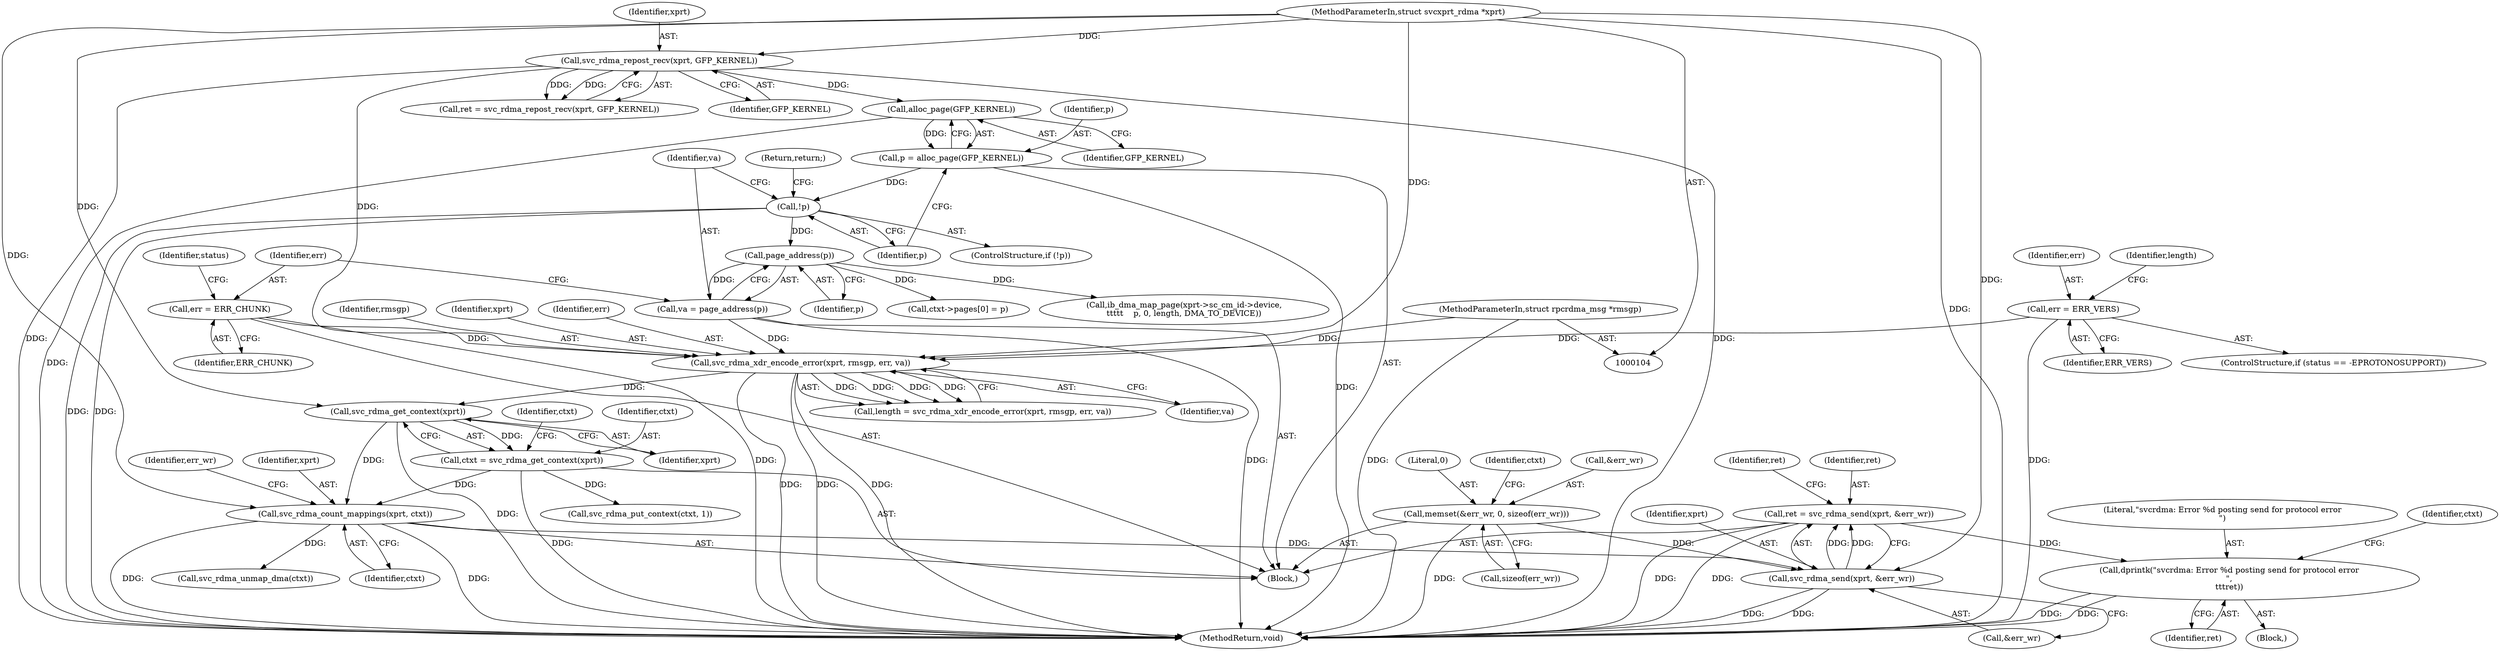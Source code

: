 digraph "1_linux_c70422f760c120480fee4de6c38804c72aa26bc1_39@API" {
"1000282" [label="(Call,ret = svc_rdma_send(xprt, &err_wr))"];
"1000284" [label="(Call,svc_rdma_send(xprt, &err_wr))"];
"1000236" [label="(Call,svc_rdma_count_mappings(xprt, ctxt))"];
"1000156" [label="(Call,svc_rdma_get_context(xprt))"];
"1000149" [label="(Call,svc_rdma_xdr_encode_error(xprt, rmsgp, err, va))"];
"1000118" [label="(Call,svc_rdma_repost_recv(xprt, GFP_KERNEL))"];
"1000105" [label="(MethodParameterIn,struct svcxprt_rdma *xprt)"];
"1000106" [label="(MethodParameterIn,struct rpcrdma_msg *rmsgp)"];
"1000144" [label="(Call,err = ERR_VERS)"];
"1000136" [label="(Call,err = ERR_CHUNK)"];
"1000132" [label="(Call,va = page_address(p))"];
"1000134" [label="(Call,page_address(p))"];
"1000129" [label="(Call,!p)"];
"1000124" [label="(Call,p = alloc_page(GFP_KERNEL))"];
"1000126" [label="(Call,alloc_page(GFP_KERNEL))"];
"1000154" [label="(Call,ctxt = svc_rdma_get_context(xprt))"];
"1000239" [label="(Call,memset(&err_wr, 0, sizeof(err_wr)))"];
"1000291" [label="(Call,dprintk(\"svcrdma: Error %d posting send for protocol error\n\",\n\t\t\tret))"];
"1000238" [label="(Identifier,ctxt)"];
"1000118" [label="(Call,svc_rdma_repost_recv(xprt, GFP_KERNEL))"];
"1000125" [label="(Identifier,p)"];
"1000138" [label="(Identifier,ERR_CHUNK)"];
"1000239" [label="(Call,memset(&err_wr, 0, sizeof(err_wr)))"];
"1000160" [label="(Identifier,ctxt)"];
"1000284" [label="(Call,svc_rdma_send(xprt, &err_wr))"];
"1000149" [label="(Call,svc_rdma_xdr_encode_error(xprt, rmsgp, err, va))"];
"1000155" [label="(Identifier,ctxt)"];
"1000153" [label="(Identifier,va)"];
"1000286" [label="(Call,&err_wr)"];
"1000141" [label="(Identifier,status)"];
"1000291" [label="(Call,dprintk(\"svcrdma: Error %d posting send for protocol error\n\",\n\t\t\tret))"];
"1000289" [label="(Identifier,ret)"];
"1000236" [label="(Call,svc_rdma_count_mappings(xprt, ctxt))"];
"1000156" [label="(Call,svc_rdma_get_context(xprt))"];
"1000157" [label="(Identifier,xprt)"];
"1000146" [label="(Identifier,ERR_VERS)"];
"1000127" [label="(Identifier,GFP_KERNEL)"];
"1000150" [label="(Identifier,xprt)"];
"1000144" [label="(Call,err = ERR_VERS)"];
"1000136" [label="(Call,err = ERR_CHUNK)"];
"1000293" [label="(Identifier,ret)"];
"1000145" [label="(Identifier,err)"];
"1000152" [label="(Identifier,err)"];
"1000248" [label="(Identifier,ctxt)"];
"1000154" [label="(Call,ctxt = svc_rdma_get_context(xprt))"];
"1000106" [label="(MethodParameterIn,struct rpcrdma_msg *rmsgp)"];
"1000241" [label="(Identifier,err_wr)"];
"1000205" [label="(Call,ib_dma_map_page(xprt->sc_cm_id->device,\n\t\t\t\t\t    p, 0, length, DMA_TO_DEVICE))"];
"1000151" [label="(Identifier,rmsgp)"];
"1000240" [label="(Call,&err_wr)"];
"1000129" [label="(Call,!p)"];
"1000292" [label="(Literal,\"svcrdma: Error %d posting send for protocol error\n\")"];
"1000295" [label="(Identifier,ctxt)"];
"1000126" [label="(Call,alloc_page(GFP_KERNEL))"];
"1000119" [label="(Identifier,xprt)"];
"1000124" [label="(Call,p = alloc_page(GFP_KERNEL))"];
"1000148" [label="(Identifier,length)"];
"1000147" [label="(Call,length = svc_rdma_xdr_encode_error(xprt, rmsgp, err, va))"];
"1000299" [label="(MethodReturn,void)"];
"1000120" [label="(Identifier,GFP_KERNEL)"];
"1000130" [label="(Identifier,p)"];
"1000108" [label="(Block,)"];
"1000131" [label="(Return,return;)"];
"1000237" [label="(Identifier,xprt)"];
"1000134" [label="(Call,page_address(p))"];
"1000242" [label="(Literal,0)"];
"1000283" [label="(Identifier,ret)"];
"1000132" [label="(Call,va = page_address(p))"];
"1000282" [label="(Call,ret = svc_rdma_send(xprt, &err_wr))"];
"1000116" [label="(Call,ret = svc_rdma_repost_recv(xprt, GFP_KERNEL))"];
"1000294" [label="(Call,svc_rdma_unmap_dma(ctxt))"];
"1000285" [label="(Identifier,xprt)"];
"1000139" [label="(ControlStructure,if (status == -EPROTONOSUPPORT))"];
"1000133" [label="(Identifier,va)"];
"1000135" [label="(Identifier,p)"];
"1000128" [label="(ControlStructure,if (!p))"];
"1000243" [label="(Call,sizeof(err_wr))"];
"1000168" [label="(Call,ctxt->pages[0] = p)"];
"1000290" [label="(Block,)"];
"1000105" [label="(MethodParameterIn,struct svcxprt_rdma *xprt)"];
"1000137" [label="(Identifier,err)"];
"1000232" [label="(Call,svc_rdma_put_context(ctxt, 1))"];
"1000282" -> "1000108"  [label="AST: "];
"1000282" -> "1000284"  [label="CFG: "];
"1000283" -> "1000282"  [label="AST: "];
"1000284" -> "1000282"  [label="AST: "];
"1000289" -> "1000282"  [label="CFG: "];
"1000282" -> "1000299"  [label="DDG: "];
"1000282" -> "1000299"  [label="DDG: "];
"1000284" -> "1000282"  [label="DDG: "];
"1000284" -> "1000282"  [label="DDG: "];
"1000282" -> "1000291"  [label="DDG: "];
"1000284" -> "1000286"  [label="CFG: "];
"1000285" -> "1000284"  [label="AST: "];
"1000286" -> "1000284"  [label="AST: "];
"1000284" -> "1000299"  [label="DDG: "];
"1000284" -> "1000299"  [label="DDG: "];
"1000236" -> "1000284"  [label="DDG: "];
"1000105" -> "1000284"  [label="DDG: "];
"1000239" -> "1000284"  [label="DDG: "];
"1000236" -> "1000108"  [label="AST: "];
"1000236" -> "1000238"  [label="CFG: "];
"1000237" -> "1000236"  [label="AST: "];
"1000238" -> "1000236"  [label="AST: "];
"1000241" -> "1000236"  [label="CFG: "];
"1000236" -> "1000299"  [label="DDG: "];
"1000236" -> "1000299"  [label="DDG: "];
"1000156" -> "1000236"  [label="DDG: "];
"1000105" -> "1000236"  [label="DDG: "];
"1000154" -> "1000236"  [label="DDG: "];
"1000236" -> "1000294"  [label="DDG: "];
"1000156" -> "1000154"  [label="AST: "];
"1000156" -> "1000157"  [label="CFG: "];
"1000157" -> "1000156"  [label="AST: "];
"1000154" -> "1000156"  [label="CFG: "];
"1000156" -> "1000299"  [label="DDG: "];
"1000156" -> "1000154"  [label="DDG: "];
"1000149" -> "1000156"  [label="DDG: "];
"1000105" -> "1000156"  [label="DDG: "];
"1000149" -> "1000147"  [label="AST: "];
"1000149" -> "1000153"  [label="CFG: "];
"1000150" -> "1000149"  [label="AST: "];
"1000151" -> "1000149"  [label="AST: "];
"1000152" -> "1000149"  [label="AST: "];
"1000153" -> "1000149"  [label="AST: "];
"1000147" -> "1000149"  [label="CFG: "];
"1000149" -> "1000299"  [label="DDG: "];
"1000149" -> "1000299"  [label="DDG: "];
"1000149" -> "1000299"  [label="DDG: "];
"1000149" -> "1000147"  [label="DDG: "];
"1000149" -> "1000147"  [label="DDG: "];
"1000149" -> "1000147"  [label="DDG: "];
"1000149" -> "1000147"  [label="DDG: "];
"1000118" -> "1000149"  [label="DDG: "];
"1000105" -> "1000149"  [label="DDG: "];
"1000106" -> "1000149"  [label="DDG: "];
"1000144" -> "1000149"  [label="DDG: "];
"1000136" -> "1000149"  [label="DDG: "];
"1000132" -> "1000149"  [label="DDG: "];
"1000118" -> "1000116"  [label="AST: "];
"1000118" -> "1000120"  [label="CFG: "];
"1000119" -> "1000118"  [label="AST: "];
"1000120" -> "1000118"  [label="AST: "];
"1000116" -> "1000118"  [label="CFG: "];
"1000118" -> "1000299"  [label="DDG: "];
"1000118" -> "1000299"  [label="DDG: "];
"1000118" -> "1000116"  [label="DDG: "];
"1000118" -> "1000116"  [label="DDG: "];
"1000105" -> "1000118"  [label="DDG: "];
"1000118" -> "1000126"  [label="DDG: "];
"1000105" -> "1000104"  [label="AST: "];
"1000105" -> "1000299"  [label="DDG: "];
"1000106" -> "1000104"  [label="AST: "];
"1000106" -> "1000299"  [label="DDG: "];
"1000144" -> "1000139"  [label="AST: "];
"1000144" -> "1000146"  [label="CFG: "];
"1000145" -> "1000144"  [label="AST: "];
"1000146" -> "1000144"  [label="AST: "];
"1000148" -> "1000144"  [label="CFG: "];
"1000144" -> "1000299"  [label="DDG: "];
"1000136" -> "1000108"  [label="AST: "];
"1000136" -> "1000138"  [label="CFG: "];
"1000137" -> "1000136"  [label="AST: "];
"1000138" -> "1000136"  [label="AST: "];
"1000141" -> "1000136"  [label="CFG: "];
"1000136" -> "1000299"  [label="DDG: "];
"1000132" -> "1000108"  [label="AST: "];
"1000132" -> "1000134"  [label="CFG: "];
"1000133" -> "1000132"  [label="AST: "];
"1000134" -> "1000132"  [label="AST: "];
"1000137" -> "1000132"  [label="CFG: "];
"1000132" -> "1000299"  [label="DDG: "];
"1000134" -> "1000132"  [label="DDG: "];
"1000134" -> "1000135"  [label="CFG: "];
"1000135" -> "1000134"  [label="AST: "];
"1000129" -> "1000134"  [label="DDG: "];
"1000134" -> "1000168"  [label="DDG: "];
"1000134" -> "1000205"  [label="DDG: "];
"1000129" -> "1000128"  [label="AST: "];
"1000129" -> "1000130"  [label="CFG: "];
"1000130" -> "1000129"  [label="AST: "];
"1000131" -> "1000129"  [label="CFG: "];
"1000133" -> "1000129"  [label="CFG: "];
"1000129" -> "1000299"  [label="DDG: "];
"1000129" -> "1000299"  [label="DDG: "];
"1000124" -> "1000129"  [label="DDG: "];
"1000124" -> "1000108"  [label="AST: "];
"1000124" -> "1000126"  [label="CFG: "];
"1000125" -> "1000124"  [label="AST: "];
"1000126" -> "1000124"  [label="AST: "];
"1000130" -> "1000124"  [label="CFG: "];
"1000124" -> "1000299"  [label="DDG: "];
"1000126" -> "1000124"  [label="DDG: "];
"1000126" -> "1000127"  [label="CFG: "];
"1000127" -> "1000126"  [label="AST: "];
"1000126" -> "1000299"  [label="DDG: "];
"1000154" -> "1000108"  [label="AST: "];
"1000155" -> "1000154"  [label="AST: "];
"1000160" -> "1000154"  [label="CFG: "];
"1000154" -> "1000299"  [label="DDG: "];
"1000154" -> "1000232"  [label="DDG: "];
"1000239" -> "1000108"  [label="AST: "];
"1000239" -> "1000243"  [label="CFG: "];
"1000240" -> "1000239"  [label="AST: "];
"1000242" -> "1000239"  [label="AST: "];
"1000243" -> "1000239"  [label="AST: "];
"1000248" -> "1000239"  [label="CFG: "];
"1000239" -> "1000299"  [label="DDG: "];
"1000291" -> "1000290"  [label="AST: "];
"1000291" -> "1000293"  [label="CFG: "];
"1000292" -> "1000291"  [label="AST: "];
"1000293" -> "1000291"  [label="AST: "];
"1000295" -> "1000291"  [label="CFG: "];
"1000291" -> "1000299"  [label="DDG: "];
"1000291" -> "1000299"  [label="DDG: "];
}
